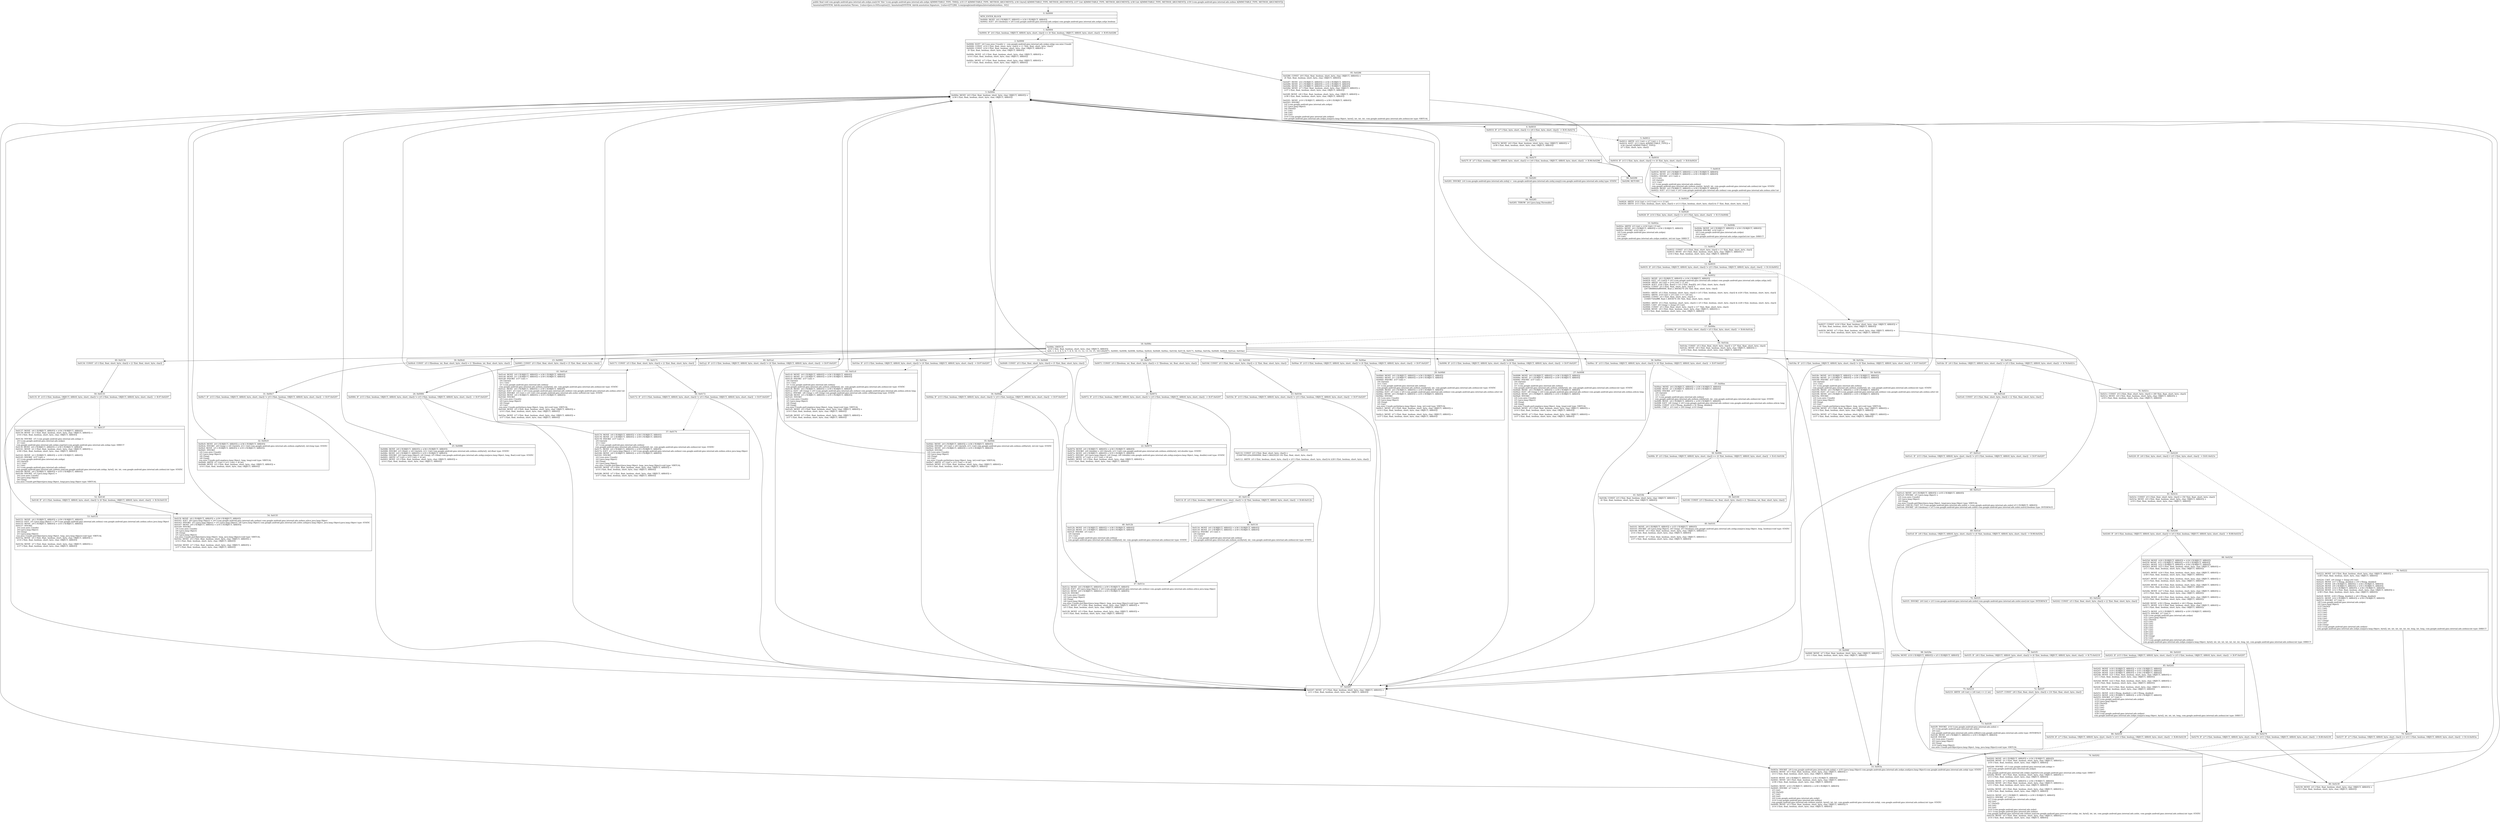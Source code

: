 digraph "CFG forcom.google.android.gms.internal.ads.zzdpn.zza(Ljava\/lang\/Object;[BIILcom\/google\/android\/gms\/internal\/ads\/zzdmn;)V" {
Node_0 [shape=record,label="{0\:\ 0x0000|MTH_ENTER_BLOCK\l|0x0000: MOVE  (r0 I:?[OBJECT, ARRAY]) = (r34 I:?[OBJECT, ARRAY]) \l0x0002: IGET  (r4 I:boolean) = (r0 I:com.google.android.gms.internal.ads.zzdpn) com.google.android.gms.internal.ads.zzdpn.zzhjx boolean \l}"];
Node_1 [shape=record,label="{1\:\ 0x0004|0x0004: IF  (r4 I:?[int, boolean, OBJECT, ARRAY, byte, short, char]) == (0 ?[int, boolean, OBJECT, ARRAY, byte, short, char])  \-\> B:95:0x0286 \l}"];
Node_2 [shape=record,label="{2\:\ 0x0006|0x0006: SGET  (r4 I:sun.misc.Unsafe) =  com.google.android.gms.internal.ads.zzdpn.zzhjp sun.misc.Unsafe \l0x0008: CONST  (r14 I:?[int, float, short, byte, char]) = (\-1 ?[int, float, short, byte, char]) \l0x0009: CONST  (r16 I:?[int, float, boolean, short, byte, char, OBJECT, ARRAY]) = \l  (0 ?[int, float, boolean, short, byte, char, OBJECT, ARRAY])\l \l0x000b: MOVE  (r5 I:?[int, float, boolean, short, byte, char, OBJECT, ARRAY]) = \l  (r14 I:?[int, float, boolean, short, byte, char, OBJECT, ARRAY])\l \l0x000c: MOVE  (r7 I:?[int, float, boolean, short, byte, char, OBJECT, ARRAY]) = \l  (r37 I:?[int, float, boolean, short, byte, char, OBJECT, ARRAY])\l \l}"];
Node_3 [shape=record,label="{3\:\ 0x000e|0x000e: MOVE  (r0 I:?[int, float, boolean, short, byte, char, OBJECT, ARRAY]) = \l  (r38 I:?[int, float, boolean, short, byte, char, OBJECT, ARRAY])\l \l}"];
Node_4 [shape=record,label="{4\:\ 0x0010|0x0010: IF  (r7 I:?[int, byte, short, char]) \>= (r0 I:?[int, byte, short, char])  \-\> B:91:0x027d \l}"];
Node_5 [shape=record,label="{5\:\ 0x0012|0x0012: ARITH  (r11 I:int) = (r7 I:int) + (1 int) \l0x0014: AGET  (r13 I:byte A[IMMUTABLE_TYPE]) = \l  (r36 I:byte[] A[IMMUTABLE_TYPE])\l  (r7 I:?[int, short, byte, char])\l \l}"];
Node_6 [shape=record,label="{6\:\ 0x0016|0x0016: IF  (r13 I:?[int, byte, short, char]) \>= (0 ?[int, byte, short, char])  \-\> B:8:0x0024 \l}"];
Node_7 [shape=record,label="{7\:\ 0x0018|0x0018: MOVE  (r0 I:?[OBJECT, ARRAY]) = (r36 I:?[OBJECT, ARRAY]) \l0x001a: MOVE  (r1 I:?[OBJECT, ARRAY]) = (r39 I:?[OBJECT, ARRAY]) \l0x001c: INVOKE  (r11 I:int) = \l  (r13 I:int)\l  (r0 I:byte[])\l  (r11 I:int)\l  (r1 I:com.google.android.gms.internal.ads.zzdmn)\l com.google.android.gms.internal.ads.zzdmm.zza(int, byte[], int, com.google.android.gms.internal.ads.zzdmn):int type: STATIC \l0x0020: MOVE  (r0 I:?[OBJECT, ARRAY]) = (r39 I:?[OBJECT, ARRAY]) \l0x0022: IGET  (r13 I:int) = (r0 I:com.google.android.gms.internal.ads.zzdmn) com.google.android.gms.internal.ads.zzdmn.zzhcl int \l}"];
Node_8 [shape=record,label="{8\:\ 0x0024|0x0024: ARITH  (r14 I:int) = (r13 I:int) \>\>\> (3 int) \l0x0026: ARITH  (r15 I:?[int, boolean, short, byte, char]) = (r13 I:?[int, boolean, short, byte, char]) & (7 ?[int, float, short, byte, char]) \l}"];
Node_9 [shape=record,label="{9\:\ 0x0028|0x0028: IF  (r14 I:?[int, byte, short, char]) \<= (r5 I:?[int, byte, short, char])  \-\> B:15:0x004b \l}"];
Node_10 [shape=record,label="{10\:\ 0x002a|0x002a: ARITH  (r5 I:int) = (r16 I:int) \/ (3 int) \l0x002c: MOVE  (r0 I:?[OBJECT, ARRAY]) = (r34 I:?[OBJECT, ARRAY]) \l0x002e: INVOKE  (r16 I:int) = \l  (r0 I:com.google.android.gms.internal.ads.zzdpn)\l  (r14 I:int)\l  (r5 I:int)\l com.google.android.gms.internal.ads.zzdpn.zzak(int, int):int type: DIRECT \l}"];
Node_11 [shape=record,label="{11\:\ 0x0032|0x0032: CONST  (r5 I:?[int, float, short, byte, char]) = (\-1 ?[int, float, short, byte, char]) \l0x0033: MOVE  (r0 I:?[int, float, boolean, short, byte, char, OBJECT, ARRAY]) = \l  (r16 I:?[int, float, boolean, short, byte, char, OBJECT, ARRAY])\l \l}"];
Node_12 [shape=record,label="{12\:\ 0x0035|0x0035: IF  (r0 I:?[int, boolean, OBJECT, ARRAY, byte, short, char]) != (r5 I:?[int, boolean, OBJECT, ARRAY, byte, short, char])  \-\> B:16:0x0052 \l}"];
Node_13 [shape=record,label="{13\:\ 0x0037|0x0037: CONST  (r16 I:?[int, float, boolean, short, byte, char, OBJECT, ARRAY]) = \l  (0 ?[int, float, boolean, short, byte, char, OBJECT, ARRAY])\l \l0x0039: MOVE  (r7 I:?[int, float, boolean, short, byte, char, OBJECT, ARRAY]) = \l  (r11 I:?[int, float, boolean, short, byte, char, OBJECT, ARRAY])\l \l}"];
Node_14 [shape=record,label="{14\:\ 0x003a|0x003a: INVOKE  (r9 I:com.google.android.gms.internal.ads.zzdqt) = (r35 I:java.lang.Object) com.google.android.gms.internal.ads.zzdpn.zzal(java.lang.Object):com.google.android.gms.internal.ads.zzdqt type: STATIC \l0x003e: MOVE  (r5 I:?[int, float, boolean, short, byte, char, OBJECT, ARRAY]) = \l  (r13 I:?[int, float, boolean, short, byte, char, OBJECT, ARRAY])\l \l0x003f: MOVE  (r6 I:?[OBJECT, ARRAY]) = (r36 I:?[OBJECT, ARRAY]) \l0x0041: MOVE  (r8 I:?[int, float, boolean, short, byte, char, OBJECT, ARRAY]) = \l  (r38 I:?[int, float, boolean, short, byte, char, OBJECT, ARRAY])\l \l0x0043: MOVE  (r10 I:?[OBJECT, ARRAY]) = (r39 I:?[OBJECT, ARRAY]) \l0x0045: INVOKE  (r7 I:int) = \l  (r5 I:int)\l  (r6 I:byte[])\l  (r7 I:int)\l  (r8 I:int)\l  (r9 I:com.google.android.gms.internal.ads.zzdqt)\l  (r10 I:com.google.android.gms.internal.ads.zzdmn)\l com.google.android.gms.internal.ads.zzdmm.zza(int, byte[], int, int, com.google.android.gms.internal.ads.zzdqt, com.google.android.gms.internal.ads.zzdmn):int type: STATIC \l0x0049: MOVE  (r5 I:?[int, float, boolean, short, byte, char, OBJECT, ARRAY]) = \l  (r14 I:?[int, float, boolean, short, byte, char, OBJECT, ARRAY])\l \l}"];
Node_15 [shape=record,label="{15\:\ 0x004b|0x004b: MOVE  (r0 I:?[OBJECT, ARRAY]) = (r34 I:?[OBJECT, ARRAY]) \l0x004d: INVOKE  (r16 I:int) = \l  (r0 I:com.google.android.gms.internal.ads.zzdpn)\l  (r14 I:int)\l com.google.android.gms.internal.ads.zzdpn.zzgx(int):int type: DIRECT \l}"];
Node_16 [shape=record,label="{16\:\ 0x0052|0x0052: MOVE  (r0 I:?[OBJECT, ARRAY]) = (r34 I:?[OBJECT, ARRAY]) \l0x0054: IGET  (r5 I:int[]) = (r0 I:com.google.android.gms.internal.ads.zzdpn) com.google.android.gms.internal.ads.zzdpn.zzhjq int[] \l0x0056: ARITH  (r6 I:int) = (r16 I:int) + (1 int) \l0x0058: AGET  (r28 I:?[int, float]) = (r5 I:?[int, float][]), (r6 I:?[int, short, byte, char]) \l0x005a: CONST  (r5 I:?[int, float, short, byte, char]) = \l  (267386880(0xff00000, float:2.3665827E\-29) ?[int, float, short, byte, char])\l \l0x005c: ARITH  (r5 I:?[int, boolean, short, byte, char]) = (r5 I:?[int, boolean, short, byte, char]) & (r28 I:?[int, boolean, short, byte, char]) \l0x005e: ARITH  (r19 I:int) = (r5 I:int) \>\>\> (20 int) \l0x0060: CONST  (r5 I:?[int, float, short, byte, char]) = \l  (1048575(0xfffff, float:1.469367E\-39) ?[int, float, short, byte, char])\l \l0x0063: ARITH  (r5 I:?[int, boolean, short, byte, char]) = (r5 I:?[int, boolean, short, byte, char]) & (r28 I:?[int, boolean, short, byte, char]) \l0x0065: CAST  (r6 I:long) = (long) (r5 I:int) \l0x0066: CONST  (r5 I:?[int, float, short, byte, char]) = (17 ?[int, float, short, byte, char]) \l0x0068: MOVE  (r0 I:?[int, float, boolean, short, byte, char, OBJECT, ARRAY]) = \l  (r19 I:?[int, float, boolean, short, byte, char, OBJECT, ARRAY])\l \l}"];
Node_17 [shape=record,label="{17\:\ 0x006a|0x006a: IF  (r0 I:?[int, byte, short, char]) \> (r5 I:?[int, byte, short, char])  \-\> B:64:0x01da \l}"];
Node_18 [shape=record,label="{18\:\ 0x006c|0x006c: SWITCH  \l  (r19 I:?[int, float, boolean, short, byte, char, OBJECT, ARRAY])\l k:[0, 1, 2, 3, 4, 5, 6, 7, 8, 9, 10, 11, 12, 13, 14, 15, 16] t:[0x0071, 0x0083, 0x0096, 0x0096, 0x00ae, 0x00c6, 0x00d9, 0x00ec, 0x010d, 0x0134, 0x0171, 0x00ae, 0x018a, 0x00d9, 0x00c6, 0x01a2, 0x01be] \l}"];
Node_19 [shape=record,label="{19\:\ 0x006f|0x006f: MOVE  (r7 I:?[int, float, boolean, short, byte, char, OBJECT, ARRAY]) = \l  (r11 I:?[int, float, boolean, short, byte, char, OBJECT, ARRAY])\l \l}"];
Node_20 [shape=record,label="{20\:\ 0x0071|0x0071: CONST  (r5 I:?[boolean, int, float, short, byte, char]) = (1 ?[boolean, int, float, short, byte, char]) \l}"];
Node_21 [shape=record,label="{21\:\ 0x0072|0x0072: IF  (r15 I:?[int, boolean, OBJECT, ARRAY, byte, short, char]) != (r5 I:?[int, boolean, OBJECT, ARRAY, byte, short, char])  \-\> B:97:0x0297 \l}"];
Node_22 [shape=record,label="{22\:\ 0x0074|0x0074: MOVE  (r0 I:?[OBJECT, ARRAY]) = (r36 I:?[OBJECT, ARRAY]) \l0x0076: INVOKE  (r8 I:double) = (r0 I:byte[]), (r11 I:int) com.google.android.gms.internal.ads.zzdmm.zzh(byte[], int):double type: STATIC \l0x007a: MOVE  (r0 I:?[OBJECT, ARRAY]) = (r35 I:?[OBJECT, ARRAY]) \l0x007c: INVOKE  (r0 I:java.lang.Object), (r6 I:long), (r8 I:double) com.google.android.gms.internal.ads.zzdqy.zza(java.lang.Object, long, double):void type: STATIC \l0x007f: ARITH  (r7 I:int) = (r11 I:int) + (8 int) \l0x0081: MOVE  (r5 I:?[int, float, boolean, short, byte, char, OBJECT, ARRAY]) = \l  (r14 I:?[int, float, boolean, short, byte, char, OBJECT, ARRAY])\l \l}"];
Node_23 [shape=record,label="{23\:\ 0x0083|0x0083: CONST  (r5 I:?[int, float, short, byte, char]) = (5 ?[int, float, short, byte, char]) \l}"];
Node_24 [shape=record,label="{24\:\ 0x0084|0x0084: IF  (r15 I:?[int, boolean, OBJECT, ARRAY, byte, short, char]) != (r5 I:?[int, boolean, OBJECT, ARRAY, byte, short, char])  \-\> B:97:0x0297 \l}"];
Node_25 [shape=record,label="{25\:\ 0x0086|0x0086: MOVE  (r0 I:?[OBJECT, ARRAY]) = (r36 I:?[OBJECT, ARRAY]) \l0x0088: INVOKE  (r5 I:float) = (r0 I:byte[]), (r11 I:int) com.google.android.gms.internal.ads.zzdmm.zzi(byte[], int):float type: STATIC \l0x008c: MOVE  (r0 I:?[OBJECT, ARRAY]) = (r35 I:?[OBJECT, ARRAY]) \l0x008e: INVOKE  (r0 I:java.lang.Object), (r6 I:long), (r5 I:float) com.google.android.gms.internal.ads.zzdqy.zza(java.lang.Object, long, float):void type: STATIC \l0x0091: ARITH  (r7 I:int) = (r11 I:int) + (4 int) \l0x0093: MOVE  (r5 I:?[int, float, boolean, short, byte, char, OBJECT, ARRAY]) = \l  (r14 I:?[int, float, boolean, short, byte, char, OBJECT, ARRAY])\l \l}"];
Node_26 [shape=record,label="{26\:\ 0x0096|0x0096: IF  (r15 I:?[int, boolean, OBJECT, ARRAY, byte, short, char]) != (0 ?[int, boolean, OBJECT, ARRAY, byte, short, char])  \-\> B:97:0x0297 \l}"];
Node_27 [shape=record,label="{27\:\ 0x0098|0x0098: MOVE  (r0 I:?[OBJECT, ARRAY]) = (r36 I:?[OBJECT, ARRAY]) \l0x009a: MOVE  (r1 I:?[OBJECT, ARRAY]) = (r39 I:?[OBJECT, ARRAY]) \l0x009c: INVOKE  (r37 I:int) = \l  (r0 I:byte[])\l  (r11 I:int)\l  (r1 I:com.google.android.gms.internal.ads.zzdmn)\l com.google.android.gms.internal.ads.zzdmm.zzb(byte[], int, com.google.android.gms.internal.ads.zzdmn):int type: STATIC \l0x00a0: MOVE  (r0 I:?[OBJECT, ARRAY]) = (r39 I:?[OBJECT, ARRAY]) \l0x00a2: IGET  (r8 I:long) = (r0 I:com.google.android.gms.internal.ads.zzdmn) com.google.android.gms.internal.ads.zzdmn.zzhcm long \l0x00a4: MOVE  (r5 I:?[OBJECT, ARRAY]) = (r35 I:?[OBJECT, ARRAY]) \l0x00a6: INVOKE  \l  (r4 I:sun.misc.Unsafe)\l  (r5 I:java.lang.Object)\l  (r6 I:long)\l  (r8 I:long)\l sun.misc.Unsafe.putLong(java.lang.Object, long, long):void type: VIRTUAL \l0x00a9: MOVE  (r5 I:?[int, float, boolean, short, byte, char, OBJECT, ARRAY]) = \l  (r14 I:?[int, float, boolean, short, byte, char, OBJECT, ARRAY])\l \l0x00aa: MOVE  (r7 I:?[int, float, boolean, short, byte, char, OBJECT, ARRAY]) = \l  (r37 I:?[int, float, boolean, short, byte, char, OBJECT, ARRAY])\l \l}"];
Node_28 [shape=record,label="{28\:\ 0x00ae|0x00ae: IF  (r15 I:?[int, boolean, OBJECT, ARRAY, byte, short, char]) != (0 ?[int, boolean, OBJECT, ARRAY, byte, short, char])  \-\> B:97:0x0297 \l}"];
Node_29 [shape=record,label="{29\:\ 0x00b0|0x00b0: MOVE  (r0 I:?[OBJECT, ARRAY]) = (r36 I:?[OBJECT, ARRAY]) \l0x00b2: MOVE  (r1 I:?[OBJECT, ARRAY]) = (r39 I:?[OBJECT, ARRAY]) \l0x00b4: INVOKE  (r37 I:int) = \l  (r0 I:byte[])\l  (r11 I:int)\l  (r1 I:com.google.android.gms.internal.ads.zzdmn)\l com.google.android.gms.internal.ads.zzdmm.zza(byte[], int, com.google.android.gms.internal.ads.zzdmn):int type: STATIC \l0x00b8: MOVE  (r0 I:?[OBJECT, ARRAY]) = (r39 I:?[OBJECT, ARRAY]) \l0x00ba: IGET  (r5 I:int) = (r0 I:com.google.android.gms.internal.ads.zzdmn) com.google.android.gms.internal.ads.zzdmn.zzhcl int \l0x00bc: MOVE  (r0 I:?[OBJECT, ARRAY]) = (r35 I:?[OBJECT, ARRAY]) \l0x00be: INVOKE  \l  (r4 I:sun.misc.Unsafe)\l  (r0 I:java.lang.Object)\l  (r6 I:long)\l  (r5 I:int)\l sun.misc.Unsafe.putInt(java.lang.Object, long, int):void type: VIRTUAL \l0x00c1: MOVE  (r5 I:?[int, float, boolean, short, byte, char, OBJECT, ARRAY]) = \l  (r14 I:?[int, float, boolean, short, byte, char, OBJECT, ARRAY])\l \l0x00c2: MOVE  (r7 I:?[int, float, boolean, short, byte, char, OBJECT, ARRAY]) = \l  (r37 I:?[int, float, boolean, short, byte, char, OBJECT, ARRAY])\l \l}"];
Node_30 [shape=record,label="{30\:\ 0x00c6|0x00c6: CONST  (r5 I:?[boolean, int, float, short, byte, char]) = (1 ?[boolean, int, float, short, byte, char]) \l}"];
Node_31 [shape=record,label="{31\:\ 0x00c7|0x00c7: IF  (r15 I:?[int, boolean, OBJECT, ARRAY, byte, short, char]) != (r5 I:?[int, boolean, OBJECT, ARRAY, byte, short, char])  \-\> B:97:0x0297 \l}"];
Node_32 [shape=record,label="{32\:\ 0x00c9|0x00c9: MOVE  (r0 I:?[OBJECT, ARRAY]) = (r36 I:?[OBJECT, ARRAY]) \l0x00cb: INVOKE  (r8 I:long) = (r0 I:byte[]), (r11 I:int) com.google.android.gms.internal.ads.zzdmm.zzg(byte[], int):long type: STATIC \l0x00cf: MOVE  (r5 I:?[OBJECT, ARRAY]) = (r35 I:?[OBJECT, ARRAY]) \l0x00d1: INVOKE  \l  (r4 I:sun.misc.Unsafe)\l  (r5 I:java.lang.Object)\l  (r6 I:long)\l  (r8 I:long)\l sun.misc.Unsafe.putLong(java.lang.Object, long, long):void type: VIRTUAL \l0x00d4: ARITH  (r7 I:int) = (r11 I:int) + (8 int) \l0x00d6: MOVE  (r5 I:?[int, float, boolean, short, byte, char, OBJECT, ARRAY]) = \l  (r14 I:?[int, float, boolean, short, byte, char, OBJECT, ARRAY])\l \l}"];
Node_33 [shape=record,label="{33\:\ 0x00d9|0x00d9: CONST  (r5 I:?[int, float, short, byte, char]) = (5 ?[int, float, short, byte, char]) \l}"];
Node_34 [shape=record,label="{34\:\ 0x00da|0x00da: IF  (r15 I:?[int, boolean, OBJECT, ARRAY, byte, short, char]) != (r5 I:?[int, boolean, OBJECT, ARRAY, byte, short, char])  \-\> B:97:0x0297 \l}"];
Node_35 [shape=record,label="{35\:\ 0x00dc|0x00dc: MOVE  (r0 I:?[OBJECT, ARRAY]) = (r36 I:?[OBJECT, ARRAY]) \l0x00de: INVOKE  (r5 I:int) = (r0 I:byte[]), (r11 I:int) com.google.android.gms.internal.ads.zzdmm.zzf(byte[], int):int type: STATIC \l0x00e2: MOVE  (r0 I:?[OBJECT, ARRAY]) = (r35 I:?[OBJECT, ARRAY]) \l0x00e4: INVOKE  \l  (r4 I:sun.misc.Unsafe)\l  (r0 I:java.lang.Object)\l  (r6 I:long)\l  (r5 I:int)\l sun.misc.Unsafe.putInt(java.lang.Object, long, int):void type: VIRTUAL \l0x00e7: ARITH  (r7 I:int) = (r11 I:int) + (4 int) \l0x00e9: MOVE  (r5 I:?[int, float, boolean, short, byte, char, OBJECT, ARRAY]) = \l  (r14 I:?[int, float, boolean, short, byte, char, OBJECT, ARRAY])\l \l}"];
Node_36 [shape=record,label="{36\:\ 0x00ec|0x00ec: IF  (r15 I:?[int, boolean, OBJECT, ARRAY, byte, short, char]) != (0 ?[int, boolean, OBJECT, ARRAY, byte, short, char])  \-\> B:97:0x0297 \l}"];
Node_37 [shape=record,label="{37\:\ 0x00ee|0x00ee: MOVE  (r0 I:?[OBJECT, ARRAY]) = (r36 I:?[OBJECT, ARRAY]) \l0x00f0: MOVE  (r1 I:?[OBJECT, ARRAY]) = (r39 I:?[OBJECT, ARRAY]) \l0x00f2: INVOKE  (r37 I:int) = \l  (r0 I:byte[])\l  (r11 I:int)\l  (r1 I:com.google.android.gms.internal.ads.zzdmn)\l com.google.android.gms.internal.ads.zzdmm.zzb(byte[], int, com.google.android.gms.internal.ads.zzdmn):int type: STATIC \l0x00f6: MOVE  (r0 I:?[OBJECT, ARRAY]) = (r39 I:?[OBJECT, ARRAY]) \l0x00f8: IGET  (r8 I:long) = (r0 I:com.google.android.gms.internal.ads.zzdmn) com.google.android.gms.internal.ads.zzdmn.zzhcm long \l0x00fa: CONST  (r10 I:?[long, double]) = (0 ?[long, double]) \l0x00fc: CMP_L  (r5 I:int) = (r8 I:long), (r10 I:long) \l}"];
Node_38 [shape=record,label="{38\:\ 0x00fe|0x00fe: IF  (r5 I:?[int, boolean, OBJECT, ARRAY, byte, short, char]) == (0 ?[int, boolean, OBJECT, ARRAY, byte, short, char])  \-\> B:41:0x010b \l}"];
Node_39 [shape=record,label="{39\:\ 0x0100|0x0100: CONST  (r5 I:?[boolean, int, float, short, byte, char]) = (1 ?[boolean, int, float, short, byte, char]) \l}"];
Node_40 [shape=record,label="{40\:\ 0x0101|0x0101: MOVE  (r0 I:?[OBJECT, ARRAY]) = (r35 I:?[OBJECT, ARRAY]) \l0x0103: INVOKE  (r0 I:java.lang.Object), (r6 I:long), (r5 I:boolean) com.google.android.gms.internal.ads.zzdqy.zza(java.lang.Object, long, boolean):void type: STATIC \l0x0106: MOVE  (r5 I:?[int, float, boolean, short, byte, char, OBJECT, ARRAY]) = \l  (r14 I:?[int, float, boolean, short, byte, char, OBJECT, ARRAY])\l \l0x0107: MOVE  (r7 I:?[int, float, boolean, short, byte, char, OBJECT, ARRAY]) = \l  (r37 I:?[int, float, boolean, short, byte, char, OBJECT, ARRAY])\l \l}"];
Node_41 [shape=record,label="{41\:\ 0x010b|0x010b: CONST  (r5 I:?[int, float, boolean, short, byte, char, OBJECT, ARRAY]) = \l  (0 ?[int, float, boolean, short, byte, char, OBJECT, ARRAY])\l \l}"];
Node_42 [shape=record,label="{42\:\ 0x010d|0x010d: CONST  (r5 I:?[int, float, short, byte, char]) = (2 ?[int, float, short, byte, char]) \l}"];
Node_43 [shape=record,label="{43\:\ 0x010e|0x010e: IF  (r15 I:?[int, boolean, OBJECT, ARRAY, byte, short, char]) != (r5 I:?[int, boolean, OBJECT, ARRAY, byte, short, char])  \-\> B:97:0x0297 \l}"];
Node_44 [shape=record,label="{44\:\ 0x0110|0x0110: CONST  (r5 I:?[int, float, short, byte, char]) = \l  (536870912(0x20000000, float:1.0842022E\-19) ?[int, float, short, byte, char])\l \l0x0112: ARITH  (r5 I:?[int, boolean, short, byte, char]) = (r5 I:?[int, boolean, short, byte, char]) & (r28 I:?[int, boolean, short, byte, char]) \l}"];
Node_45 [shape=record,label="{45\:\ 0x0114|0x0114: IF  (r5 I:?[int, boolean, OBJECT, ARRAY, byte, short, char]) != (0 ?[int, boolean, OBJECT, ARRAY, byte, short, char])  \-\> B:48:0x012b \l}"];
Node_46 [shape=record,label="{46\:\ 0x0116|0x0116: MOVE  (r0 I:?[OBJECT, ARRAY]) = (r36 I:?[OBJECT, ARRAY]) \l0x0118: MOVE  (r1 I:?[OBJECT, ARRAY]) = (r39 I:?[OBJECT, ARRAY]) \l0x011a: INVOKE  (r5 I:int) = \l  (r0 I:byte[])\l  (r11 I:int)\l  (r1 I:com.google.android.gms.internal.ads.zzdmn)\l com.google.android.gms.internal.ads.zzdmm.zzc(byte[], int, com.google.android.gms.internal.ads.zzdmn):int type: STATIC \l}"];
Node_47 [shape=record,label="{47\:\ 0x011e|0x011e: MOVE  (r0 I:?[OBJECT, ARRAY]) = (r39 I:?[OBJECT, ARRAY]) \l0x0120: IGET  (r8 I:java.lang.Object) = (r0 I:com.google.android.gms.internal.ads.zzdmn) com.google.android.gms.internal.ads.zzdmn.zzhcn java.lang.Object \l0x0122: MOVE  (r0 I:?[OBJECT, ARRAY]) = (r35 I:?[OBJECT, ARRAY]) \l0x0124: INVOKE  \l  (r4 I:sun.misc.Unsafe)\l  (r0 I:java.lang.Object)\l  (r6 I:long)\l  (r8 I:java.lang.Object)\l sun.misc.Unsafe.putObject(java.lang.Object, long, java.lang.Object):void type: VIRTUAL \l0x0127: MOVE  (r7 I:?[int, float, boolean, short, byte, char, OBJECT, ARRAY]) = \l  (r5 I:?[int, float, boolean, short, byte, char, OBJECT, ARRAY])\l \l0x0128: MOVE  (r5 I:?[int, float, boolean, short, byte, char, OBJECT, ARRAY]) = \l  (r14 I:?[int, float, boolean, short, byte, char, OBJECT, ARRAY])\l \l}"];
Node_48 [shape=record,label="{48\:\ 0x012b|0x012b: MOVE  (r0 I:?[OBJECT, ARRAY]) = (r36 I:?[OBJECT, ARRAY]) \l0x012d: MOVE  (r1 I:?[OBJECT, ARRAY]) = (r39 I:?[OBJECT, ARRAY]) \l0x012f: INVOKE  (r5 I:int) = \l  (r0 I:byte[])\l  (r11 I:int)\l  (r1 I:com.google.android.gms.internal.ads.zzdmn)\l com.google.android.gms.internal.ads.zzdmm.zzd(byte[], int, com.google.android.gms.internal.ads.zzdmn):int type: STATIC \l}"];
Node_49 [shape=record,label="{49\:\ 0x0134|0x0134: CONST  (r5 I:?[int, float, short, byte, char]) = (2 ?[int, float, short, byte, char]) \l}"];
Node_50 [shape=record,label="{50\:\ 0x0135|0x0135: IF  (r15 I:?[int, boolean, OBJECT, ARRAY, byte, short, char]) != (r5 I:?[int, boolean, OBJECT, ARRAY, byte, short, char])  \-\> B:97:0x0297 \l}"];
Node_51 [shape=record,label="{51\:\ 0x0137|0x0137: MOVE  (r0 I:?[OBJECT, ARRAY]) = (r34 I:?[OBJECT, ARRAY]) \l0x0139: MOVE  (r1 I:?[int, float, boolean, short, byte, char, OBJECT, ARRAY]) = \l  (r16 I:?[int, float, boolean, short, byte, char, OBJECT, ARRAY])\l \l0x013b: INVOKE  (r5 I:com.google.android.gms.internal.ads.zzdqa) = \l  (r0 I:com.google.android.gms.internal.ads.zzdpn)\l  (r1 I:int)\l com.google.android.gms.internal.ads.zzdpn.zzgr(int):com.google.android.gms.internal.ads.zzdqa type: DIRECT \l0x013f: MOVE  (r0 I:?[OBJECT, ARRAY]) = (r36 I:?[OBJECT, ARRAY]) \l0x0141: MOVE  (r1 I:?[int, float, boolean, short, byte, char, OBJECT, ARRAY]) = \l  (r38 I:?[int, float, boolean, short, byte, char, OBJECT, ARRAY])\l \l0x0143: MOVE  (r2 I:?[OBJECT, ARRAY]) = (r39 I:?[OBJECT, ARRAY]) \l0x0145: INVOKE  (r37 I:int) = \l  (r5 I:com.google.android.gms.internal.ads.zzdqa)\l  (r0 I:byte[])\l  (r11 I:int)\l  (r1 I:int)\l  (r2 I:com.google.android.gms.internal.ads.zzdmn)\l com.google.android.gms.internal.ads.zzdmm.zza(com.google.android.gms.internal.ads.zzdqa, byte[], int, int, com.google.android.gms.internal.ads.zzdmn):int type: STATIC \l0x0149: MOVE  (r0 I:?[OBJECT, ARRAY]) = (r35 I:?[OBJECT, ARRAY]) \l0x014b: INVOKE  (r5 I:java.lang.Object) = \l  (r4 I:sun.misc.Unsafe)\l  (r0 I:java.lang.Object)\l  (r6 I:long)\l sun.misc.Unsafe.getObject(java.lang.Object, long):java.lang.Object type: VIRTUAL \l}"];
Node_52 [shape=record,label="{52\:\ 0x014f|0x014f: IF  (r5 I:?[int, boolean, OBJECT, ARRAY, byte, short, char]) != (0 ?[int, boolean, OBJECT, ARRAY, byte, short, char])  \-\> B:54:0x015f \l}"];
Node_53 [shape=record,label="{53\:\ 0x0151|0x0151: MOVE  (r0 I:?[OBJECT, ARRAY]) = (r39 I:?[OBJECT, ARRAY]) \l0x0153: IGET  (r5 I:java.lang.Object) = (r0 I:com.google.android.gms.internal.ads.zzdmn) com.google.android.gms.internal.ads.zzdmn.zzhcn java.lang.Object \l0x0155: MOVE  (r0 I:?[OBJECT, ARRAY]) = (r35 I:?[OBJECT, ARRAY]) \l0x0157: INVOKE  \l  (r4 I:sun.misc.Unsafe)\l  (r0 I:java.lang.Object)\l  (r6 I:long)\l  (r5 I:java.lang.Object)\l sun.misc.Unsafe.putObject(java.lang.Object, long, java.lang.Object):void type: VIRTUAL \l0x015a: MOVE  (r5 I:?[int, float, boolean, short, byte, char, OBJECT, ARRAY]) = \l  (r14 I:?[int, float, boolean, short, byte, char, OBJECT, ARRAY])\l \l0x015b: MOVE  (r7 I:?[int, float, boolean, short, byte, char, OBJECT, ARRAY]) = \l  (r37 I:?[int, float, boolean, short, byte, char, OBJECT, ARRAY])\l \l}"];
Node_54 [shape=record,label="{54\:\ 0x015f|0x015f: MOVE  (r0 I:?[OBJECT, ARRAY]) = (r39 I:?[OBJECT, ARRAY]) \l0x0161: IGET  (r8 I:java.lang.Object) = (r0 I:com.google.android.gms.internal.ads.zzdmn) com.google.android.gms.internal.ads.zzdmn.zzhcn java.lang.Object \l0x0163: INVOKE  (r5 I:java.lang.Object) = (r5 I:java.lang.Object), (r8 I:java.lang.Object) com.google.android.gms.internal.ads.zzdoc.zzb(java.lang.Object, java.lang.Object):java.lang.Object type: STATIC \l0x0167: MOVE  (r0 I:?[OBJECT, ARRAY]) = (r35 I:?[OBJECT, ARRAY]) \l0x0169: INVOKE  \l  (r4 I:sun.misc.Unsafe)\l  (r0 I:java.lang.Object)\l  (r6 I:long)\l  (r5 I:java.lang.Object)\l sun.misc.Unsafe.putObject(java.lang.Object, long, java.lang.Object):void type: VIRTUAL \l0x016c: MOVE  (r5 I:?[int, float, boolean, short, byte, char, OBJECT, ARRAY]) = \l  (r14 I:?[int, float, boolean, short, byte, char, OBJECT, ARRAY])\l \l0x016d: MOVE  (r7 I:?[int, float, boolean, short, byte, char, OBJECT, ARRAY]) = \l  (r37 I:?[int, float, boolean, short, byte, char, OBJECT, ARRAY])\l \l}"];
Node_55 [shape=record,label="{55\:\ 0x0171|0x0171: CONST  (r5 I:?[int, float, short, byte, char]) = (2 ?[int, float, short, byte, char]) \l}"];
Node_56 [shape=record,label="{56\:\ 0x0172|0x0172: IF  (r15 I:?[int, boolean, OBJECT, ARRAY, byte, short, char]) != (r5 I:?[int, boolean, OBJECT, ARRAY, byte, short, char])  \-\> B:97:0x0297 \l}"];
Node_57 [shape=record,label="{57\:\ 0x0174|0x0174: MOVE  (r0 I:?[OBJECT, ARRAY]) = (r36 I:?[OBJECT, ARRAY]) \l0x0176: MOVE  (r1 I:?[OBJECT, ARRAY]) = (r39 I:?[OBJECT, ARRAY]) \l0x0178: INVOKE  (r37 I:int) = \l  (r0 I:byte[])\l  (r11 I:int)\l  (r1 I:com.google.android.gms.internal.ads.zzdmn)\l com.google.android.gms.internal.ads.zzdmm.zze(byte[], int, com.google.android.gms.internal.ads.zzdmn):int type: STATIC \l0x017c: MOVE  (r0 I:?[OBJECT, ARRAY]) = (r39 I:?[OBJECT, ARRAY]) \l0x017e: IGET  (r5 I:java.lang.Object) = (r0 I:com.google.android.gms.internal.ads.zzdmn) com.google.android.gms.internal.ads.zzdmn.zzhcn java.lang.Object \l0x0180: MOVE  (r0 I:?[OBJECT, ARRAY]) = (r35 I:?[OBJECT, ARRAY]) \l0x0182: INVOKE  \l  (r4 I:sun.misc.Unsafe)\l  (r0 I:java.lang.Object)\l  (r6 I:long)\l  (r5 I:java.lang.Object)\l sun.misc.Unsafe.putObject(java.lang.Object, long, java.lang.Object):void type: VIRTUAL \l0x0185: MOVE  (r5 I:?[int, float, boolean, short, byte, char, OBJECT, ARRAY]) = \l  (r14 I:?[int, float, boolean, short, byte, char, OBJECT, ARRAY])\l \l0x0186: MOVE  (r7 I:?[int, float, boolean, short, byte, char, OBJECT, ARRAY]) = \l  (r37 I:?[int, float, boolean, short, byte, char, OBJECT, ARRAY])\l \l}"];
Node_58 [shape=record,label="{58\:\ 0x018a|0x018a: IF  (r15 I:?[int, boolean, OBJECT, ARRAY, byte, short, char]) != (0 ?[int, boolean, OBJECT, ARRAY, byte, short, char])  \-\> B:97:0x0297 \l}"];
Node_59 [shape=record,label="{59\:\ 0x018c|0x018c: MOVE  (r0 I:?[OBJECT, ARRAY]) = (r36 I:?[OBJECT, ARRAY]) \l0x018e: MOVE  (r1 I:?[OBJECT, ARRAY]) = (r39 I:?[OBJECT, ARRAY]) \l0x0190: INVOKE  (r37 I:int) = \l  (r0 I:byte[])\l  (r11 I:int)\l  (r1 I:com.google.android.gms.internal.ads.zzdmn)\l com.google.android.gms.internal.ads.zzdmm.zza(byte[], int, com.google.android.gms.internal.ads.zzdmn):int type: STATIC \l0x0194: MOVE  (r0 I:?[OBJECT, ARRAY]) = (r39 I:?[OBJECT, ARRAY]) \l0x0196: IGET  (r5 I:int) = (r0 I:com.google.android.gms.internal.ads.zzdmn) com.google.android.gms.internal.ads.zzdmn.zzhcl int \l0x0198: MOVE  (r0 I:?[OBJECT, ARRAY]) = (r35 I:?[OBJECT, ARRAY]) \l0x019a: INVOKE  \l  (r4 I:sun.misc.Unsafe)\l  (r0 I:java.lang.Object)\l  (r6 I:long)\l  (r5 I:int)\l sun.misc.Unsafe.putInt(java.lang.Object, long, int):void type: VIRTUAL \l0x019d: MOVE  (r5 I:?[int, float, boolean, short, byte, char, OBJECT, ARRAY]) = \l  (r14 I:?[int, float, boolean, short, byte, char, OBJECT, ARRAY])\l \l0x019e: MOVE  (r7 I:?[int, float, boolean, short, byte, char, OBJECT, ARRAY]) = \l  (r37 I:?[int, float, boolean, short, byte, char, OBJECT, ARRAY])\l \l}"];
Node_60 [shape=record,label="{60\:\ 0x01a2|0x01a2: IF  (r15 I:?[int, boolean, OBJECT, ARRAY, byte, short, char]) != (0 ?[int, boolean, OBJECT, ARRAY, byte, short, char])  \-\> B:97:0x0297 \l}"];
Node_61 [shape=record,label="{61\:\ 0x01a4|0x01a4: MOVE  (r0 I:?[OBJECT, ARRAY]) = (r36 I:?[OBJECT, ARRAY]) \l0x01a6: MOVE  (r1 I:?[OBJECT, ARRAY]) = (r39 I:?[OBJECT, ARRAY]) \l0x01a8: INVOKE  (r37 I:int) = \l  (r0 I:byte[])\l  (r11 I:int)\l  (r1 I:com.google.android.gms.internal.ads.zzdmn)\l com.google.android.gms.internal.ads.zzdmm.zza(byte[], int, com.google.android.gms.internal.ads.zzdmn):int type: STATIC \l0x01ac: MOVE  (r0 I:?[OBJECT, ARRAY]) = (r39 I:?[OBJECT, ARRAY]) \l0x01ae: IGET  (r5 I:int) = (r0 I:com.google.android.gms.internal.ads.zzdmn) com.google.android.gms.internal.ads.zzdmn.zzhcl int \l0x01b0: INVOKE  (r5 I:int) = (r5 I:int) com.google.android.gms.internal.ads.zzdnc.zzft(int):int type: STATIC \l0x01b4: MOVE  (r0 I:?[OBJECT, ARRAY]) = (r35 I:?[OBJECT, ARRAY]) \l0x01b6: INVOKE  \l  (r4 I:sun.misc.Unsafe)\l  (r0 I:java.lang.Object)\l  (r6 I:long)\l  (r5 I:int)\l sun.misc.Unsafe.putInt(java.lang.Object, long, int):void type: VIRTUAL \l0x01b9: MOVE  (r5 I:?[int, float, boolean, short, byte, char, OBJECT, ARRAY]) = \l  (r14 I:?[int, float, boolean, short, byte, char, OBJECT, ARRAY])\l \l0x01ba: MOVE  (r7 I:?[int, float, boolean, short, byte, char, OBJECT, ARRAY]) = \l  (r37 I:?[int, float, boolean, short, byte, char, OBJECT, ARRAY])\l \l}"];
Node_62 [shape=record,label="{62\:\ 0x01be|0x01be: IF  (r15 I:?[int, boolean, OBJECT, ARRAY, byte, short, char]) != (0 ?[int, boolean, OBJECT, ARRAY, byte, short, char])  \-\> B:97:0x0297 \l}"];
Node_63 [shape=record,label="{63\:\ 0x01c0|0x01c0: MOVE  (r0 I:?[OBJECT, ARRAY]) = (r36 I:?[OBJECT, ARRAY]) \l0x01c2: MOVE  (r1 I:?[OBJECT, ARRAY]) = (r39 I:?[OBJECT, ARRAY]) \l0x01c4: INVOKE  (r37 I:int) = \l  (r0 I:byte[])\l  (r11 I:int)\l  (r1 I:com.google.android.gms.internal.ads.zzdmn)\l com.google.android.gms.internal.ads.zzdmm.zzb(byte[], int, com.google.android.gms.internal.ads.zzdmn):int type: STATIC \l0x01c8: MOVE  (r0 I:?[OBJECT, ARRAY]) = (r39 I:?[OBJECT, ARRAY]) \l0x01ca: IGET  (r8 I:long) = (r0 I:com.google.android.gms.internal.ads.zzdmn) com.google.android.gms.internal.ads.zzdmn.zzhcm long \l0x01cc: INVOKE  (r8 I:long) = (r8 I:long) com.google.android.gms.internal.ads.zzdnc.zzfi(long):long type: STATIC \l0x01d0: MOVE  (r5 I:?[OBJECT, ARRAY]) = (r35 I:?[OBJECT, ARRAY]) \l0x01d2: INVOKE  \l  (r4 I:sun.misc.Unsafe)\l  (r5 I:java.lang.Object)\l  (r6 I:long)\l  (r8 I:long)\l sun.misc.Unsafe.putLong(java.lang.Object, long, long):void type: VIRTUAL \l0x01d5: MOVE  (r5 I:?[int, float, boolean, short, byte, char, OBJECT, ARRAY]) = \l  (r14 I:?[int, float, boolean, short, byte, char, OBJECT, ARRAY])\l \l0x01d6: MOVE  (r7 I:?[int, float, boolean, short, byte, char, OBJECT, ARRAY]) = \l  (r37 I:?[int, float, boolean, short, byte, char, OBJECT, ARRAY])\l \l}"];
Node_64 [shape=record,label="{64\:\ 0x01da|0x01da: CONST  (r5 I:?[int, float, short, byte, char]) = (27 ?[int, float, short, byte, char]) \l0x01dc: MOVE  (r0 I:?[int, float, boolean, short, byte, char, OBJECT, ARRAY]) = \l  (r19 I:?[int, float, boolean, short, byte, char, OBJECT, ARRAY])\l \l}"];
Node_65 [shape=record,label="{65\:\ 0x01de|0x01de: IF  (r0 I:?[int, boolean, OBJECT, ARRAY, byte, short, char]) != (r5 I:?[int, boolean, OBJECT, ARRAY, byte, short, char])  \-\> B:76:0x021c \l}"];
Node_66 [shape=record,label="{66\:\ 0x01e0|0x01e0: CONST  (r5 I:?[int, float, short, byte, char]) = (2 ?[int, float, short, byte, char]) \l}"];
Node_67 [shape=record,label="{67\:\ 0x01e1|0x01e1: IF  (r15 I:?[int, boolean, OBJECT, ARRAY, byte, short, char]) != (r5 I:?[int, boolean, OBJECT, ARRAY, byte, short, char])  \-\> B:97:0x0297 \l}"];
Node_68 [shape=record,label="{68\:\ 0x01e3|0x01e3: MOVE  (r0 I:?[OBJECT, ARRAY]) = (r35 I:?[OBJECT, ARRAY]) \l0x01e5: INVOKE  (r5 I:java.lang.Object) = \l  (r4 I:sun.misc.Unsafe)\l  (r0 I:java.lang.Object)\l  (r6 I:long)\l sun.misc.Unsafe.getObject(java.lang.Object, long):java.lang.Object type: VIRTUAL \l0x01e9: CHECK_CAST  (r5 I:com.google.android.gms.internal.ads.zzdoi) = (com.google.android.gms.internal.ads.zzdoi) (r5 I:?[OBJECT, ARRAY]) \l0x01eb: INVOKE  (r8 I:boolean) = (r5 I:com.google.android.gms.internal.ads.zzdoi) com.google.android.gms.internal.ads.zzdoi.zzavi():boolean type: INTERFACE \l}"];
Node_69 [shape=record,label="{69\:\ 0x01ef|0x01ef: IF  (r8 I:?[int, boolean, OBJECT, ARRAY, byte, short, char]) != (0 ?[int, boolean, OBJECT, ARRAY, byte, short, char])  \-\> B:98:0x029a \l}"];
Node_70 [shape=record,label="{70\:\ 0x01f1|0x01f1: INVOKE  (r8 I:int) = (r5 I:com.google.android.gms.internal.ads.zzdoi) com.google.android.gms.internal.ads.zzdoi.size():int type: INTERFACE \l}"];
Node_71 [shape=record,label="{71\:\ 0x01f5|0x01f5: IF  (r8 I:?[int, boolean, OBJECT, ARRAY, byte, short, char]) != (0 ?[int, boolean, OBJECT, ARRAY, byte, short, char])  \-\> B:75:0x0219 \l}"];
Node_72 [shape=record,label="{72\:\ 0x01f7|0x01f7: CONST  (r8 I:?[int, float, short, byte, char]) = (10 ?[int, float, short, byte, char]) \l}"];
Node_73 [shape=record,label="{73\:\ 0x01f9|0x01f9: INVOKE  (r10 I:com.google.android.gms.internal.ads.zzdoi) = \l  (r5 I:com.google.android.gms.internal.ads.zzdoi)\l  (r8 I:int)\l com.google.android.gms.internal.ads.zzdoi.zzfl(int):com.google.android.gms.internal.ads.zzdoi type: INTERFACE \l0x01fd: MOVE  (r0 I:?[OBJECT, ARRAY]) = (r35 I:?[OBJECT, ARRAY]) \l0x01ff: INVOKE  \l  (r4 I:sun.misc.Unsafe)\l  (r0 I:java.lang.Object)\l  (r6 I:long)\l  (r10 I:java.lang.Object)\l sun.misc.Unsafe.putObject(java.lang.Object, long, java.lang.Object):void type: VIRTUAL \l}"];
Node_74 [shape=record,label="{74\:\ 0x0202|0x0202: MOVE  (r0 I:?[OBJECT, ARRAY]) = (r34 I:?[OBJECT, ARRAY]) \l0x0204: MOVE  (r1 I:?[int, float, boolean, short, byte, char, OBJECT, ARRAY]) = \l  (r16 I:?[int, float, boolean, short, byte, char, OBJECT, ARRAY])\l \l0x0206: INVOKE  (r5 I:com.google.android.gms.internal.ads.zzdqa) = \l  (r0 I:com.google.android.gms.internal.ads.zzdpn)\l  (r1 I:int)\l com.google.android.gms.internal.ads.zzdpn.zzgr(int):com.google.android.gms.internal.ads.zzdqa type: DIRECT \l0x020a: MOVE  (r6 I:?[int, float, boolean, short, byte, char, OBJECT, ARRAY]) = \l  (r13 I:?[int, float, boolean, short, byte, char, OBJECT, ARRAY])\l \l0x020b: MOVE  (r7 I:?[OBJECT, ARRAY]) = (r36 I:?[OBJECT, ARRAY]) \l0x020d: MOVE  (r8 I:?[int, float, boolean, short, byte, char, OBJECT, ARRAY]) = \l  (r11 I:?[int, float, boolean, short, byte, char, OBJECT, ARRAY])\l \l0x020e: MOVE  (r9 I:?[int, float, boolean, short, byte, char, OBJECT, ARRAY]) = \l  (r38 I:?[int, float, boolean, short, byte, char, OBJECT, ARRAY])\l \l0x0210: MOVE  (r11 I:?[OBJECT, ARRAY]) = (r39 I:?[OBJECT, ARRAY]) \l0x0212: INVOKE  (r7 I:int) = \l  (r5 I:com.google.android.gms.internal.ads.zzdqa)\l  (r6 I:int)\l  (r7 I:byte[])\l  (r8 I:int)\l  (r9 I:int)\l  (r10 I:com.google.android.gms.internal.ads.zzdoi)\l  (r11 I:com.google.android.gms.internal.ads.zzdmn)\l com.google.android.gms.internal.ads.zzdmm.zza(com.google.android.gms.internal.ads.zzdqa, int, byte[], int, int, com.google.android.gms.internal.ads.zzdoi, com.google.android.gms.internal.ads.zzdmn):int type: STATIC \l0x0216: MOVE  (r5 I:?[int, float, boolean, short, byte, char, OBJECT, ARRAY]) = \l  (r14 I:?[int, float, boolean, short, byte, char, OBJECT, ARRAY])\l \l}"];
Node_75 [shape=record,label="{75\:\ 0x0219|0x0219: ARITH  (r8 I:int) = (r8 I:int) \<\< (1 int) \l}"];
Node_76 [shape=record,label="{76\:\ 0x021c|0x021c: CONST  (r5 I:?[int, float, short, byte, char]) = (49 ?[int, float, short, byte, char]) \l0x021e: MOVE  (r0 I:?[int, float, boolean, short, byte, char, OBJECT, ARRAY]) = \l  (r19 I:?[int, float, boolean, short, byte, char, OBJECT, ARRAY])\l \l}"];
Node_77 [shape=record,label="{77\:\ 0x0220|0x0220: IF  (r0 I:?[int, byte, short, char]) \> (r5 I:?[int, byte, short, char])  \-\> B:81:0x023c \l}"];
Node_78 [shape=record,label="{78\:\ 0x0222|0x0222: MOVE  (r0 I:?[int, float, boolean, short, byte, char, OBJECT, ARRAY]) = \l  (r28 I:?[int, float, boolean, short, byte, char, OBJECT, ARRAY])\l \l0x0224: CAST  (r0 I:long) = (long) (r0 I:int) \l0x0225: MOVE  (r17 I:?[long, double]) = (r0 I:?[long, double]) \l0x0227: MOVE  (r8 I:?[OBJECT, ARRAY]) = (r34 I:?[OBJECT, ARRAY]) \l0x0229: MOVE  (r9 I:?[OBJECT, ARRAY]) = (r35 I:?[OBJECT, ARRAY]) \l0x022b: MOVE  (r10 I:?[OBJECT, ARRAY]) = (r36 I:?[OBJECT, ARRAY]) \l0x022d: MOVE  (r12 I:?[int, float, boolean, short, byte, char, OBJECT, ARRAY]) = \l  (r38 I:?[int, float, boolean, short, byte, char, OBJECT, ARRAY])\l \l0x022f: MOVE  (r20 I:?[long, double]) = (r6 I:?[long, double]) \l0x0231: MOVE  (r22 I:?[OBJECT, ARRAY]) = (r39 I:?[OBJECT, ARRAY]) \l0x0233: INVOKE  (r7 I:int) = \l  (r8 I:com.google.android.gms.internal.ads.zzdpn)\l  (r9 I:java.lang.Object)\l  (r10 I:byte[])\l  (r11 I:int)\l  (r12 I:int)\l  (r13 I:int)\l  (r14 I:int)\l  (r15 I:int)\l  (r16 I:int)\l  (r17 I:long)\l  (r19 I:int)\l  (r20 I:long)\l  (r22 I:com.google.android.gms.internal.ads.zzdmn)\l com.google.android.gms.internal.ads.zzdpn.zza(java.lang.Object, byte[], int, int, int, int, int, int, long, int, long, com.google.android.gms.internal.ads.zzdmn):int type: DIRECT \l}"];
Node_79 [shape=record,label="{79\:\ 0x0237|0x0237: IF  (r7 I:?[int, boolean, OBJECT, ARRAY, byte, short, char]) == (r11 I:?[int, boolean, OBJECT, ARRAY, byte, short, char])  \-\> B:14:0x003a \l}"];
Node_80 [shape=record,label="{80\:\ 0x0239|0x0239: MOVE  (r5 I:?[int, float, boolean, short, byte, char, OBJECT, ARRAY]) = \l  (r14 I:?[int, float, boolean, short, byte, char, OBJECT, ARRAY])\l \l}"];
Node_81 [shape=record,label="{81\:\ 0x023c|0x023c: CONST  (r5 I:?[int, float, short, byte, char]) = (50 ?[int, float, short, byte, char]) \l0x023e: MOVE  (r0 I:?[int, float, boolean, short, byte, char, OBJECT, ARRAY]) = \l  (r19 I:?[int, float, boolean, short, byte, char, OBJECT, ARRAY])\l \l}"];
Node_82 [shape=record,label="{82\:\ 0x0240|0x0240: IF  (r0 I:?[int, boolean, OBJECT, ARRAY, byte, short, char]) != (r5 I:?[int, boolean, OBJECT, ARRAY, byte, short, char])  \-\> B:88:0x025d \l}"];
Node_83 [shape=record,label="{83\:\ 0x0242|0x0242: CONST  (r5 I:?[int, float, short, byte, char]) = (2 ?[int, float, short, byte, char]) \l}"];
Node_84 [shape=record,label="{84\:\ 0x0243|0x0243: IF  (r15 I:?[int, boolean, OBJECT, ARRAY, byte, short, char]) != (r5 I:?[int, boolean, OBJECT, ARRAY, byte, short, char])  \-\> B:97:0x0297 \l}"];
Node_85 [shape=record,label="{85\:\ 0x0245|0x0245: MOVE  (r18 I:?[OBJECT, ARRAY]) = (r34 I:?[OBJECT, ARRAY]) \l0x0247: MOVE  (r19 I:?[OBJECT, ARRAY]) = (r35 I:?[OBJECT, ARRAY]) \l0x0249: MOVE  (r20 I:?[OBJECT, ARRAY]) = (r36 I:?[OBJECT, ARRAY]) \l0x024b: MOVE  (r21 I:?[int, float, boolean, short, byte, char, OBJECT, ARRAY]) = \l  (r11 I:?[int, float, boolean, short, byte, char, OBJECT, ARRAY])\l \l0x024d: MOVE  (r22 I:?[int, float, boolean, short, byte, char, OBJECT, ARRAY]) = \l  (r38 I:?[int, float, boolean, short, byte, char, OBJECT, ARRAY])\l \l0x024f: MOVE  (r23 I:?[int, float, boolean, short, byte, char, OBJECT, ARRAY]) = \l  (r16 I:?[int, float, boolean, short, byte, char, OBJECT, ARRAY])\l \l0x0251: MOVE  (r24 I:?[long, double]) = (r6 I:?[long, double]) \l0x0253: MOVE  (r26 I:?[OBJECT, ARRAY]) = (r39 I:?[OBJECT, ARRAY]) \l0x0255: INVOKE  (r7 I:int) = \l  (r18 I:com.google.android.gms.internal.ads.zzdpn)\l  (r19 I:java.lang.Object)\l  (r20 I:byte[])\l  (r21 I:int)\l  (r22 I:int)\l  (r23 I:int)\l  (r24 I:long)\l  (r26 I:com.google.android.gms.internal.ads.zzdmn)\l com.google.android.gms.internal.ads.zzdpn.zza(java.lang.Object, byte[], int, int, int, long, com.google.android.gms.internal.ads.zzdmn):int type: DIRECT \l}"];
Node_86 [shape=record,label="{86\:\ 0x0259|0x0259: IF  (r7 I:?[int, boolean, OBJECT, ARRAY, byte, short, char]) != (r11 I:?[int, boolean, OBJECT, ARRAY, byte, short, char])  \-\> B:80:0x0239 \l}"];
Node_88 [shape=record,label="{88\:\ 0x025d|0x025d: MOVE  (r20 I:?[OBJECT, ARRAY]) = (r34 I:?[OBJECT, ARRAY]) \l0x025f: MOVE  (r21 I:?[OBJECT, ARRAY]) = (r35 I:?[OBJECT, ARRAY]) \l0x0261: MOVE  (r22 I:?[OBJECT, ARRAY]) = (r36 I:?[OBJECT, ARRAY]) \l0x0263: MOVE  (r23 I:?[int, float, boolean, short, byte, char, OBJECT, ARRAY]) = \l  (r11 I:?[int, float, boolean, short, byte, char, OBJECT, ARRAY])\l \l0x0265: MOVE  (r24 I:?[int, float, boolean, short, byte, char, OBJECT, ARRAY]) = \l  (r38 I:?[int, float, boolean, short, byte, char, OBJECT, ARRAY])\l \l0x0267: MOVE  (r25 I:?[int, float, boolean, short, byte, char, OBJECT, ARRAY]) = \l  (r13 I:?[int, float, boolean, short, byte, char, OBJECT, ARRAY])\l \l0x0269: MOVE  (r26 I:?[int, float, boolean, short, byte, char, OBJECT, ARRAY]) = \l  (r14 I:?[int, float, boolean, short, byte, char, OBJECT, ARRAY])\l \l0x026b: MOVE  (r27 I:?[int, float, boolean, short, byte, char, OBJECT, ARRAY]) = \l  (r15 I:?[int, float, boolean, short, byte, char, OBJECT, ARRAY])\l \l0x026d: MOVE  (r29 I:?[int, float, boolean, short, byte, char, OBJECT, ARRAY]) = \l  (r19 I:?[int, float, boolean, short, byte, char, OBJECT, ARRAY])\l \l0x026f: MOVE  (r30 I:?[long, double]) = (r6 I:?[long, double]) \l0x0271: MOVE  (r32 I:?[int, float, boolean, short, byte, char, OBJECT, ARRAY]) = \l  (r16 I:?[int, float, boolean, short, byte, char, OBJECT, ARRAY])\l \l0x0273: MOVE  (r33 I:?[OBJECT, ARRAY]) = (r39 I:?[OBJECT, ARRAY]) \l0x0275: INVOKE  (r7 I:int) = \l  (r20 I:com.google.android.gms.internal.ads.zzdpn)\l  (r21 I:java.lang.Object)\l  (r22 I:byte[])\l  (r23 I:int)\l  (r24 I:int)\l  (r25 I:int)\l  (r26 I:int)\l  (r27 I:int)\l  (r28 I:int)\l  (r29 I:int)\l  (r30 I:long)\l  (r32 I:int)\l  (r33 I:com.google.android.gms.internal.ads.zzdmn)\l com.google.android.gms.internal.ads.zzdpn.zza(java.lang.Object, byte[], int, int, int, int, int, int, int, long, int, com.google.android.gms.internal.ads.zzdmn):int type: DIRECT \l}"];
Node_89 [shape=record,label="{89\:\ 0x0279|0x0279: IF  (r7 I:?[int, boolean, OBJECT, ARRAY, byte, short, char]) != (r11 I:?[int, boolean, OBJECT, ARRAY, byte, short, char])  \-\> B:80:0x0239 \l}"];
Node_91 [shape=record,label="{91\:\ 0x027d|0x027d: MOVE  (r0 I:?[int, float, boolean, short, byte, char, OBJECT, ARRAY]) = \l  (r38 I:?[int, float, boolean, short, byte, char, OBJECT, ARRAY])\l \l}"];
Node_92 [shape=record,label="{92\:\ 0x027f|0x027f: IF  (r7 I:?[int, boolean, OBJECT, ARRAY, byte, short, char]) == (r0 I:?[int, boolean, OBJECT, ARRAY, byte, short, char])  \-\> B:96:0x0296 \l}"];
Node_93 [shape=record,label="{93\:\ 0x0281|0x0281: INVOKE  (r4 I:com.google.android.gms.internal.ads.zzdoj) =  com.google.android.gms.internal.ads.zzdoj.zzayj():com.google.android.gms.internal.ads.zzdoj type: STATIC \l}"];
Node_94 [shape=record,label="{94\:\ 0x0285|0x0285: THROW  (r4 I:java.lang.Throwable) \l}"];
Node_95 [shape=record,label="{95\:\ 0x0286|0x0286: CONST  (r9 I:?[int, float, boolean, short, byte, char, OBJECT, ARRAY]) = \l  (0 ?[int, float, boolean, short, byte, char, OBJECT, ARRAY])\l \l0x0287: MOVE  (r4 I:?[OBJECT, ARRAY]) = (r34 I:?[OBJECT, ARRAY]) \l0x0289: MOVE  (r5 I:?[OBJECT, ARRAY]) = (r35 I:?[OBJECT, ARRAY]) \l0x028b: MOVE  (r6 I:?[OBJECT, ARRAY]) = (r36 I:?[OBJECT, ARRAY]) \l0x028d: MOVE  (r7 I:?[int, float, boolean, short, byte, char, OBJECT, ARRAY]) = \l  (r37 I:?[int, float, boolean, short, byte, char, OBJECT, ARRAY])\l \l0x028f: MOVE  (r8 I:?[int, float, boolean, short, byte, char, OBJECT, ARRAY]) = \l  (r38 I:?[int, float, boolean, short, byte, char, OBJECT, ARRAY])\l \l0x0291: MOVE  (r10 I:?[OBJECT, ARRAY]) = (r39 I:?[OBJECT, ARRAY]) \l0x0293: INVOKE  \l  (r4 I:com.google.android.gms.internal.ads.zzdpn)\l  (r5 I:java.lang.Object)\l  (r6 I:byte[])\l  (r7 I:int)\l  (r8 I:int)\l  (r9 I:int)\l  (r10 I:com.google.android.gms.internal.ads.zzdmn)\l com.google.android.gms.internal.ads.zzdpn.zza(java.lang.Object, byte[], int, int, int, com.google.android.gms.internal.ads.zzdmn):int type: VIRTUAL \l}"];
Node_96 [shape=record,label="{96\:\ 0x0296|0x0296: RETURN   \l}"];
Node_97 [shape=record,label="{97\:\ 0x0297|0x0297: MOVE  (r7 I:?[int, float, boolean, short, byte, char, OBJECT, ARRAY]) = \l  (r11 I:?[int, float, boolean, short, byte, char, OBJECT, ARRAY])\l \l}"];
Node_98 [shape=record,label="{98\:\ 0x029a|0x029a: MOVE  (r10 I:?[OBJECT, ARRAY]) = (r5 I:?[OBJECT, ARRAY]) \l}"];
MethodNode[shape=record,label="{public final void com.google.android.gms.internal.ads.zzdpn.zza((r34 'this' I:com.google.android.gms.internal.ads.zzdpn A[IMMUTABLE_TYPE, THIS]), (r35 I:T A[IMMUTABLE_TYPE, METHOD_ARGUMENT]), (r36 I:byte[] A[IMMUTABLE_TYPE, METHOD_ARGUMENT]), (r37 I:int A[IMMUTABLE_TYPE, METHOD_ARGUMENT]), (r38 I:int A[IMMUTABLE_TYPE, METHOD_ARGUMENT]), (r39 I:com.google.android.gms.internal.ads.zzdmn A[IMMUTABLE_TYPE, METHOD_ARGUMENT]))  | Annotation[SYSTEM, dalvik.annotation.Throws, \{value=[java.io.IOException]\}], Annotation[SYSTEM, dalvik.annotation.Signature, \{value=[(TT;[BII, Lcom\/google\/android\/gms\/internal\/ads\/zzdmn;, )V]\}]\l}"];
MethodNode -> Node_0;
Node_0 -> Node_1;
Node_1 -> Node_2[style=dashed];
Node_1 -> Node_95;
Node_2 -> Node_3;
Node_3 -> Node_4;
Node_4 -> Node_5[style=dashed];
Node_4 -> Node_91;
Node_5 -> Node_6;
Node_6 -> Node_7[style=dashed];
Node_6 -> Node_8;
Node_7 -> Node_8;
Node_8 -> Node_9;
Node_9 -> Node_10[style=dashed];
Node_9 -> Node_15;
Node_10 -> Node_11;
Node_11 -> Node_12;
Node_12 -> Node_13[style=dashed];
Node_12 -> Node_16;
Node_13 -> Node_14;
Node_14 -> Node_3;
Node_15 -> Node_11;
Node_16 -> Node_17;
Node_17 -> Node_18[style=dashed];
Node_17 -> Node_64;
Node_18 -> Node_19;
Node_18 -> Node_20;
Node_18 -> Node_23;
Node_18 -> Node_26;
Node_18 -> Node_28;
Node_18 -> Node_30;
Node_18 -> Node_33;
Node_18 -> Node_36;
Node_18 -> Node_42;
Node_18 -> Node_49;
Node_18 -> Node_55;
Node_18 -> Node_58;
Node_18 -> Node_60;
Node_18 -> Node_62;
Node_19 -> Node_14;
Node_20 -> Node_21;
Node_21 -> Node_22[style=dashed];
Node_21 -> Node_97;
Node_22 -> Node_3;
Node_23 -> Node_24;
Node_24 -> Node_25[style=dashed];
Node_24 -> Node_97;
Node_25 -> Node_3;
Node_26 -> Node_27[style=dashed];
Node_26 -> Node_97;
Node_27 -> Node_3;
Node_28 -> Node_29[style=dashed];
Node_28 -> Node_97;
Node_29 -> Node_3;
Node_30 -> Node_31;
Node_31 -> Node_32[style=dashed];
Node_31 -> Node_97;
Node_32 -> Node_3;
Node_33 -> Node_34;
Node_34 -> Node_35[style=dashed];
Node_34 -> Node_97;
Node_35 -> Node_3;
Node_36 -> Node_37[style=dashed];
Node_36 -> Node_97;
Node_37 -> Node_38;
Node_38 -> Node_39[style=dashed];
Node_38 -> Node_41;
Node_39 -> Node_40;
Node_40 -> Node_3;
Node_41 -> Node_40;
Node_42 -> Node_43;
Node_43 -> Node_44[style=dashed];
Node_43 -> Node_97;
Node_44 -> Node_45;
Node_45 -> Node_46[style=dashed];
Node_45 -> Node_48;
Node_46 -> Node_47;
Node_47 -> Node_3;
Node_48 -> Node_47;
Node_49 -> Node_50;
Node_50 -> Node_51[style=dashed];
Node_50 -> Node_97;
Node_51 -> Node_52;
Node_52 -> Node_53[style=dashed];
Node_52 -> Node_54;
Node_53 -> Node_3;
Node_54 -> Node_3;
Node_55 -> Node_56;
Node_56 -> Node_57[style=dashed];
Node_56 -> Node_97;
Node_57 -> Node_3;
Node_58 -> Node_59[style=dashed];
Node_58 -> Node_97;
Node_59 -> Node_3;
Node_60 -> Node_61[style=dashed];
Node_60 -> Node_97;
Node_61 -> Node_3;
Node_62 -> Node_63[style=dashed];
Node_62 -> Node_97;
Node_63 -> Node_3;
Node_64 -> Node_65;
Node_65 -> Node_66[style=dashed];
Node_65 -> Node_76;
Node_66 -> Node_67;
Node_67 -> Node_68[style=dashed];
Node_67 -> Node_97;
Node_68 -> Node_69;
Node_69 -> Node_70[style=dashed];
Node_69 -> Node_98;
Node_70 -> Node_71;
Node_71 -> Node_72[style=dashed];
Node_71 -> Node_75;
Node_72 -> Node_73;
Node_73 -> Node_74;
Node_74 -> Node_3;
Node_75 -> Node_73;
Node_76 -> Node_77;
Node_77 -> Node_78[style=dashed];
Node_77 -> Node_81;
Node_78 -> Node_79;
Node_79 -> Node_14;
Node_79 -> Node_80[style=dashed];
Node_80 -> Node_3;
Node_81 -> Node_82;
Node_82 -> Node_83[style=dashed];
Node_82 -> Node_88;
Node_83 -> Node_84;
Node_84 -> Node_85[style=dashed];
Node_84 -> Node_97;
Node_85 -> Node_86;
Node_86 -> Node_80;
Node_86 -> Node_14[style=dashed];
Node_88 -> Node_89;
Node_89 -> Node_80;
Node_89 -> Node_14[style=dashed];
Node_91 -> Node_92;
Node_92 -> Node_93[style=dashed];
Node_92 -> Node_96;
Node_93 -> Node_94;
Node_95 -> Node_96;
Node_97 -> Node_14;
Node_98 -> Node_74;
}

